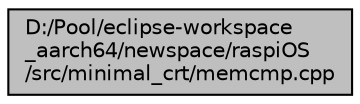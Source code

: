 digraph "D:/Pool/eclipse-workspace_aarch64/newspace/raspiOS/src/minimal_crt/memcmp.cpp"
{
  edge [fontname="Helvetica",fontsize="10",labelfontname="Helvetica",labelfontsize="10"];
  node [fontname="Helvetica",fontsize="10",shape=record];
  Node3884 [label="D:/Pool/eclipse-workspace\l_aarch64/newspace/raspiOS\l/src/minimal_crt/memcmp.cpp",height=0.2,width=0.4,color="black", fillcolor="grey75", style="filled", fontcolor="black"];
}
